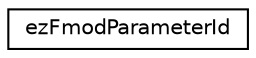 digraph "Graphical Class Hierarchy"
{
 // LATEX_PDF_SIZE
  edge [fontname="Helvetica",fontsize="10",labelfontname="Helvetica",labelfontsize="10"];
  node [fontname="Helvetica",fontsize="10",shape=record];
  rankdir="LR";
  Node0 [label="ezFmodParameterId",height=0.2,width=0.4,color="black", fillcolor="white", style="filled",URL="$df/d52/structez_fmod_parameter_id.htm",tooltip=" "];
}
